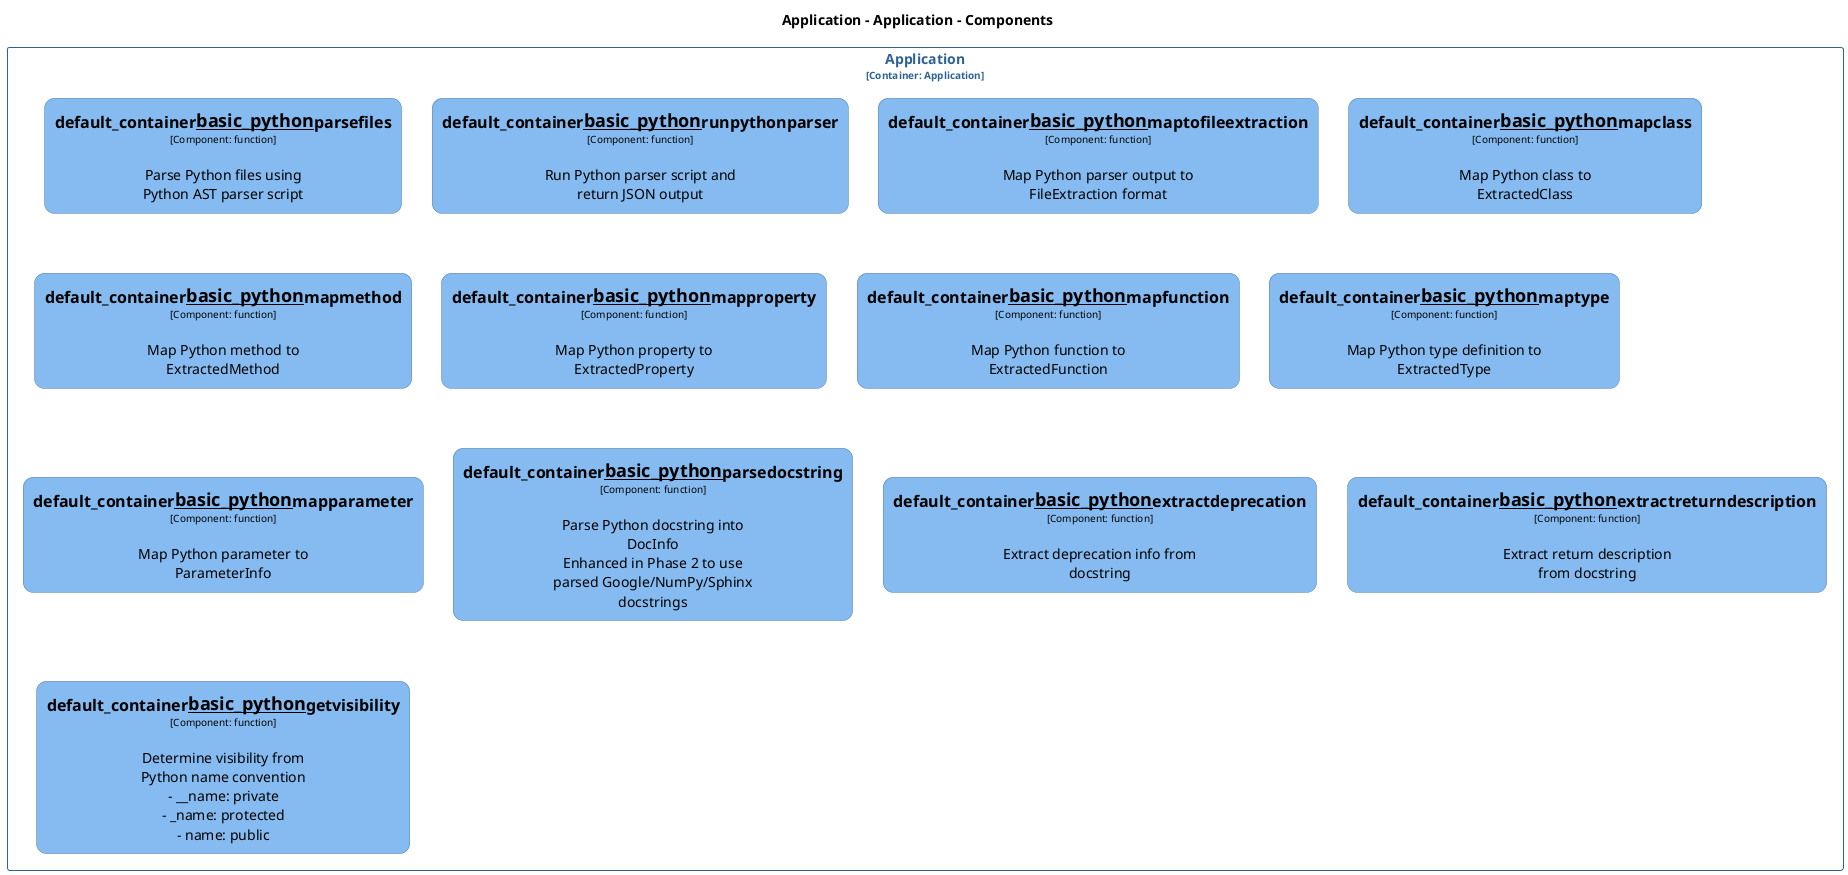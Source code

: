 @startuml
set separator none
title Application - Application - Components

top to bottom direction
skinparam ranksep 60
skinparam nodesep 30

skinparam {
  arrowFontSize 10
  defaultTextAlignment center
  wrapWidth 200
  maxMessageSize 100
  defaultFontName "Arial"
}

hide stereotype

skinparam rectangle<<Application.Application.default_container__basic_python__extractdeprecation>> {
  BackgroundColor #85bbf0
  FontColor #000000
  BorderColor #5d82a8
  roundCorner 20
  shadowing false
}
skinparam rectangle<<Application.Application.default_container__basic_python__extractreturndescription>> {
  BackgroundColor #85bbf0
  FontColor #000000
  BorderColor #5d82a8
  roundCorner 20
  shadowing false
}
skinparam rectangle<<Application.Application.default_container__basic_python__getvisibility>> {
  BackgroundColor #85bbf0
  FontColor #000000
  BorderColor #5d82a8
  roundCorner 20
  shadowing false
}
skinparam rectangle<<Application.Application.default_container__basic_python__mapclass>> {
  BackgroundColor #85bbf0
  FontColor #000000
  BorderColor #5d82a8
  roundCorner 20
  shadowing false
}
skinparam rectangle<<Application.Application.default_container__basic_python__mapfunction>> {
  BackgroundColor #85bbf0
  FontColor #000000
  BorderColor #5d82a8
  roundCorner 20
  shadowing false
}
skinparam rectangle<<Application.Application.default_container__basic_python__mapmethod>> {
  BackgroundColor #85bbf0
  FontColor #000000
  BorderColor #5d82a8
  roundCorner 20
  shadowing false
}
skinparam rectangle<<Application.Application.default_container__basic_python__mapparameter>> {
  BackgroundColor #85bbf0
  FontColor #000000
  BorderColor #5d82a8
  roundCorner 20
  shadowing false
}
skinparam rectangle<<Application.Application.default_container__basic_python__mapproperty>> {
  BackgroundColor #85bbf0
  FontColor #000000
  BorderColor #5d82a8
  roundCorner 20
  shadowing false
}
skinparam rectangle<<Application.Application.default_container__basic_python__maptofileextraction>> {
  BackgroundColor #85bbf0
  FontColor #000000
  BorderColor #5d82a8
  roundCorner 20
  shadowing false
}
skinparam rectangle<<Application.Application.default_container__basic_python__maptype>> {
  BackgroundColor #85bbf0
  FontColor #000000
  BorderColor #5d82a8
  roundCorner 20
  shadowing false
}
skinparam rectangle<<Application.Application.default_container__basic_python__parsedocstring>> {
  BackgroundColor #85bbf0
  FontColor #000000
  BorderColor #5d82a8
  roundCorner 20
  shadowing false
}
skinparam rectangle<<Application.Application.default_container__basic_python__parsefiles>> {
  BackgroundColor #85bbf0
  FontColor #000000
  BorderColor #5d82a8
  roundCorner 20
  shadowing false
}
skinparam rectangle<<Application.Application.default_container__basic_python__runpythonparser>> {
  BackgroundColor #85bbf0
  FontColor #000000
  BorderColor #5d82a8
  roundCorner 20
  shadowing false
}
skinparam rectangle<<Application.Application>> {
  BorderColor #2e6295
  FontColor #2e6295
  shadowing false
}

rectangle "Application\n<size:10>[Container: Application]</size>" <<Application.Application>> {
  rectangle "==default_container__basic_python__parsefiles\n<size:10>[Component: function]</size>\n\nParse Python files using Python AST parser script" <<Application.Application.default_container__basic_python__parsefiles>> as Application.Application.default_container__basic_python__parsefiles
  rectangle "==default_container__basic_python__runpythonparser\n<size:10>[Component: function]</size>\n\nRun Python parser script and return JSON output" <<Application.Application.default_container__basic_python__runpythonparser>> as Application.Application.default_container__basic_python__runpythonparser
  rectangle "==default_container__basic_python__maptofileextraction\n<size:10>[Component: function]</size>\n\nMap Python parser output to FileExtraction format" <<Application.Application.default_container__basic_python__maptofileextraction>> as Application.Application.default_container__basic_python__maptofileextraction
  rectangle "==default_container__basic_python__mapclass\n<size:10>[Component: function]</size>\n\nMap Python class to ExtractedClass" <<Application.Application.default_container__basic_python__mapclass>> as Application.Application.default_container__basic_python__mapclass
  rectangle "==default_container__basic_python__mapmethod\n<size:10>[Component: function]</size>\n\nMap Python method to ExtractedMethod" <<Application.Application.default_container__basic_python__mapmethod>> as Application.Application.default_container__basic_python__mapmethod
  rectangle "==default_container__basic_python__mapproperty\n<size:10>[Component: function]</size>\n\nMap Python property to ExtractedProperty" <<Application.Application.default_container__basic_python__mapproperty>> as Application.Application.default_container__basic_python__mapproperty
  rectangle "==default_container__basic_python__mapfunction\n<size:10>[Component: function]</size>\n\nMap Python function to ExtractedFunction" <<Application.Application.default_container__basic_python__mapfunction>> as Application.Application.default_container__basic_python__mapfunction
  rectangle "==default_container__basic_python__maptype\n<size:10>[Component: function]</size>\n\nMap Python type definition to ExtractedType" <<Application.Application.default_container__basic_python__maptype>> as Application.Application.default_container__basic_python__maptype
  rectangle "==default_container__basic_python__mapparameter\n<size:10>[Component: function]</size>\n\nMap Python parameter to ParameterInfo" <<Application.Application.default_container__basic_python__mapparameter>> as Application.Application.default_container__basic_python__mapparameter
  rectangle "==default_container__basic_python__parsedocstring\n<size:10>[Component: function]</size>\n\nParse Python docstring into DocInfo\nEnhanced in Phase 2 to use parsed Google/NumPy/Sphinx docstrings" <<Application.Application.default_container__basic_python__parsedocstring>> as Application.Application.default_container__basic_python__parsedocstring
  rectangle "==default_container__basic_python__extractdeprecation\n<size:10>[Component: function]</size>\n\nExtract deprecation info from docstring" <<Application.Application.default_container__basic_python__extractdeprecation>> as Application.Application.default_container__basic_python__extractdeprecation
  rectangle "==default_container__basic_python__extractreturndescription\n<size:10>[Component: function]</size>\n\nExtract return description from docstring" <<Application.Application.default_container__basic_python__extractreturndescription>> as Application.Application.default_container__basic_python__extractreturndescription
  rectangle "==default_container__basic_python__getvisibility\n<size:10>[Component: function]</size>\n\nDetermine visibility from Python name convention\n- __name: private\n- _name: protected\n- name: public" <<Application.Application.default_container__basic_python__getvisibility>> as Application.Application.default_container__basic_python__getvisibility
}

@enduml